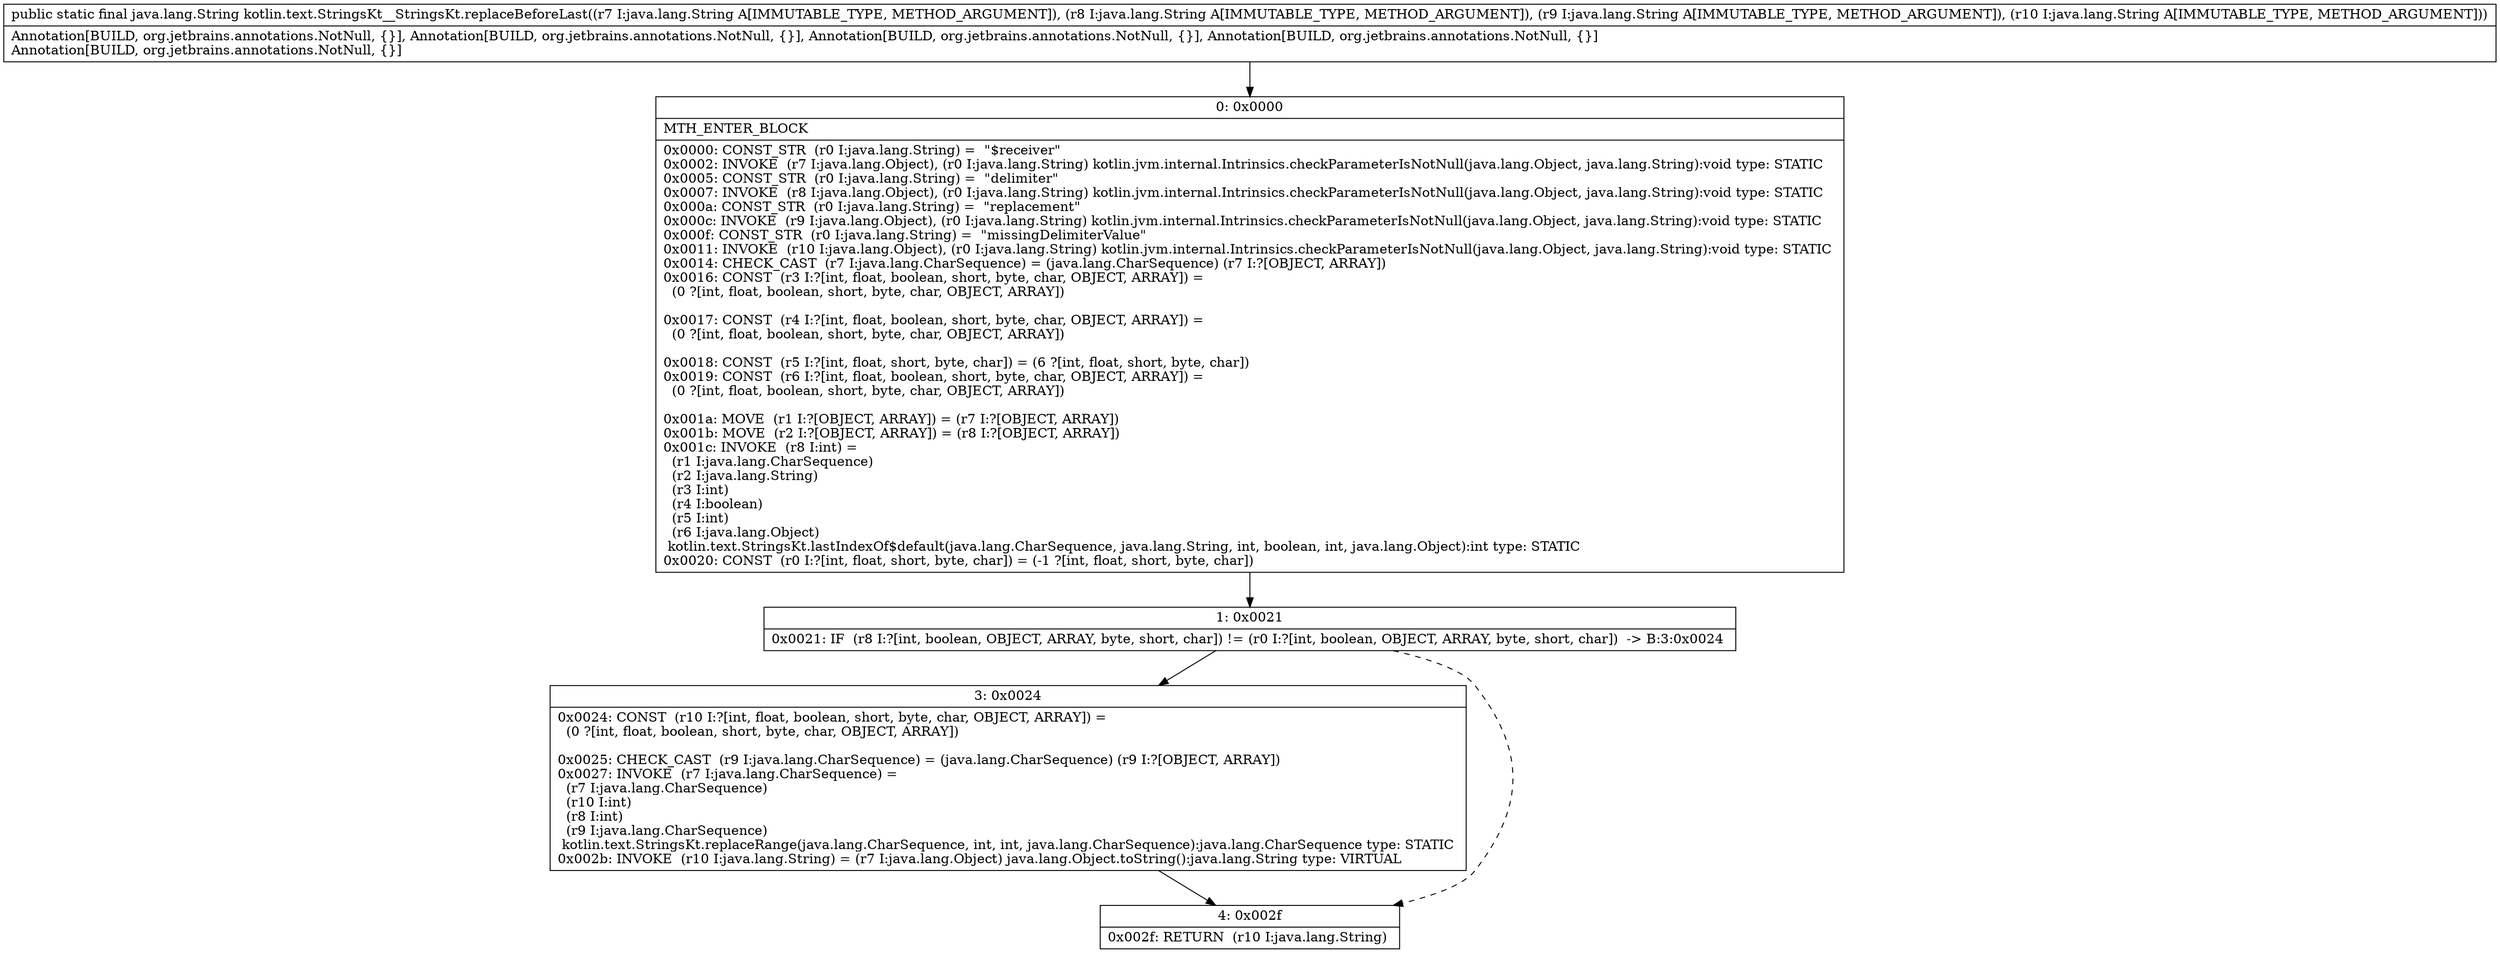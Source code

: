 digraph "CFG forkotlin.text.StringsKt__StringsKt.replaceBeforeLast(Ljava\/lang\/String;Ljava\/lang\/String;Ljava\/lang\/String;Ljava\/lang\/String;)Ljava\/lang\/String;" {
Node_0 [shape=record,label="{0\:\ 0x0000|MTH_ENTER_BLOCK\l|0x0000: CONST_STR  (r0 I:java.lang.String) =  \"$receiver\" \l0x0002: INVOKE  (r7 I:java.lang.Object), (r0 I:java.lang.String) kotlin.jvm.internal.Intrinsics.checkParameterIsNotNull(java.lang.Object, java.lang.String):void type: STATIC \l0x0005: CONST_STR  (r0 I:java.lang.String) =  \"delimiter\" \l0x0007: INVOKE  (r8 I:java.lang.Object), (r0 I:java.lang.String) kotlin.jvm.internal.Intrinsics.checkParameterIsNotNull(java.lang.Object, java.lang.String):void type: STATIC \l0x000a: CONST_STR  (r0 I:java.lang.String) =  \"replacement\" \l0x000c: INVOKE  (r9 I:java.lang.Object), (r0 I:java.lang.String) kotlin.jvm.internal.Intrinsics.checkParameterIsNotNull(java.lang.Object, java.lang.String):void type: STATIC \l0x000f: CONST_STR  (r0 I:java.lang.String) =  \"missingDelimiterValue\" \l0x0011: INVOKE  (r10 I:java.lang.Object), (r0 I:java.lang.String) kotlin.jvm.internal.Intrinsics.checkParameterIsNotNull(java.lang.Object, java.lang.String):void type: STATIC \l0x0014: CHECK_CAST  (r7 I:java.lang.CharSequence) = (java.lang.CharSequence) (r7 I:?[OBJECT, ARRAY]) \l0x0016: CONST  (r3 I:?[int, float, boolean, short, byte, char, OBJECT, ARRAY]) = \l  (0 ?[int, float, boolean, short, byte, char, OBJECT, ARRAY])\l \l0x0017: CONST  (r4 I:?[int, float, boolean, short, byte, char, OBJECT, ARRAY]) = \l  (0 ?[int, float, boolean, short, byte, char, OBJECT, ARRAY])\l \l0x0018: CONST  (r5 I:?[int, float, short, byte, char]) = (6 ?[int, float, short, byte, char]) \l0x0019: CONST  (r6 I:?[int, float, boolean, short, byte, char, OBJECT, ARRAY]) = \l  (0 ?[int, float, boolean, short, byte, char, OBJECT, ARRAY])\l \l0x001a: MOVE  (r1 I:?[OBJECT, ARRAY]) = (r7 I:?[OBJECT, ARRAY]) \l0x001b: MOVE  (r2 I:?[OBJECT, ARRAY]) = (r8 I:?[OBJECT, ARRAY]) \l0x001c: INVOKE  (r8 I:int) = \l  (r1 I:java.lang.CharSequence)\l  (r2 I:java.lang.String)\l  (r3 I:int)\l  (r4 I:boolean)\l  (r5 I:int)\l  (r6 I:java.lang.Object)\l kotlin.text.StringsKt.lastIndexOf$default(java.lang.CharSequence, java.lang.String, int, boolean, int, java.lang.Object):int type: STATIC \l0x0020: CONST  (r0 I:?[int, float, short, byte, char]) = (\-1 ?[int, float, short, byte, char]) \l}"];
Node_1 [shape=record,label="{1\:\ 0x0021|0x0021: IF  (r8 I:?[int, boolean, OBJECT, ARRAY, byte, short, char]) != (r0 I:?[int, boolean, OBJECT, ARRAY, byte, short, char])  \-\> B:3:0x0024 \l}"];
Node_3 [shape=record,label="{3\:\ 0x0024|0x0024: CONST  (r10 I:?[int, float, boolean, short, byte, char, OBJECT, ARRAY]) = \l  (0 ?[int, float, boolean, short, byte, char, OBJECT, ARRAY])\l \l0x0025: CHECK_CAST  (r9 I:java.lang.CharSequence) = (java.lang.CharSequence) (r9 I:?[OBJECT, ARRAY]) \l0x0027: INVOKE  (r7 I:java.lang.CharSequence) = \l  (r7 I:java.lang.CharSequence)\l  (r10 I:int)\l  (r8 I:int)\l  (r9 I:java.lang.CharSequence)\l kotlin.text.StringsKt.replaceRange(java.lang.CharSequence, int, int, java.lang.CharSequence):java.lang.CharSequence type: STATIC \l0x002b: INVOKE  (r10 I:java.lang.String) = (r7 I:java.lang.Object) java.lang.Object.toString():java.lang.String type: VIRTUAL \l}"];
Node_4 [shape=record,label="{4\:\ 0x002f|0x002f: RETURN  (r10 I:java.lang.String) \l}"];
MethodNode[shape=record,label="{public static final java.lang.String kotlin.text.StringsKt__StringsKt.replaceBeforeLast((r7 I:java.lang.String A[IMMUTABLE_TYPE, METHOD_ARGUMENT]), (r8 I:java.lang.String A[IMMUTABLE_TYPE, METHOD_ARGUMENT]), (r9 I:java.lang.String A[IMMUTABLE_TYPE, METHOD_ARGUMENT]), (r10 I:java.lang.String A[IMMUTABLE_TYPE, METHOD_ARGUMENT]))  | Annotation[BUILD, org.jetbrains.annotations.NotNull, \{\}], Annotation[BUILD, org.jetbrains.annotations.NotNull, \{\}], Annotation[BUILD, org.jetbrains.annotations.NotNull, \{\}], Annotation[BUILD, org.jetbrains.annotations.NotNull, \{\}]\lAnnotation[BUILD, org.jetbrains.annotations.NotNull, \{\}]\l}"];
MethodNode -> Node_0;
Node_0 -> Node_1;
Node_1 -> Node_3;
Node_1 -> Node_4[style=dashed];
Node_3 -> Node_4;
}

